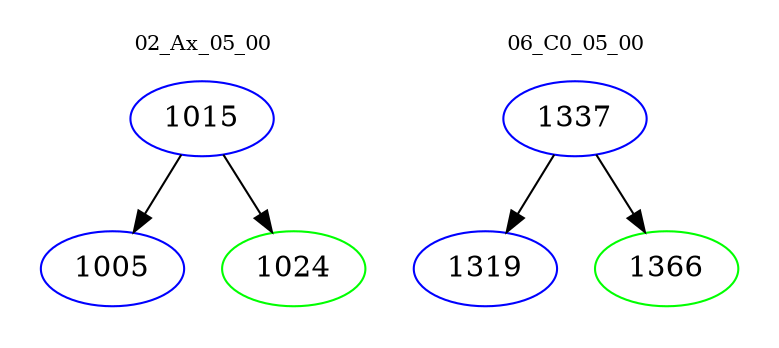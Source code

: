 digraph{
subgraph cluster_0 {
color = white
label = "02_Ax_05_00";
fontsize=10;
T0_1015 [label="1015", color="blue"]
T0_1015 -> T0_1005 [color="black"]
T0_1005 [label="1005", color="blue"]
T0_1015 -> T0_1024 [color="black"]
T0_1024 [label="1024", color="green"]
}
subgraph cluster_1 {
color = white
label = "06_C0_05_00";
fontsize=10;
T1_1337 [label="1337", color="blue"]
T1_1337 -> T1_1319 [color="black"]
T1_1319 [label="1319", color="blue"]
T1_1337 -> T1_1366 [color="black"]
T1_1366 [label="1366", color="green"]
}
}
